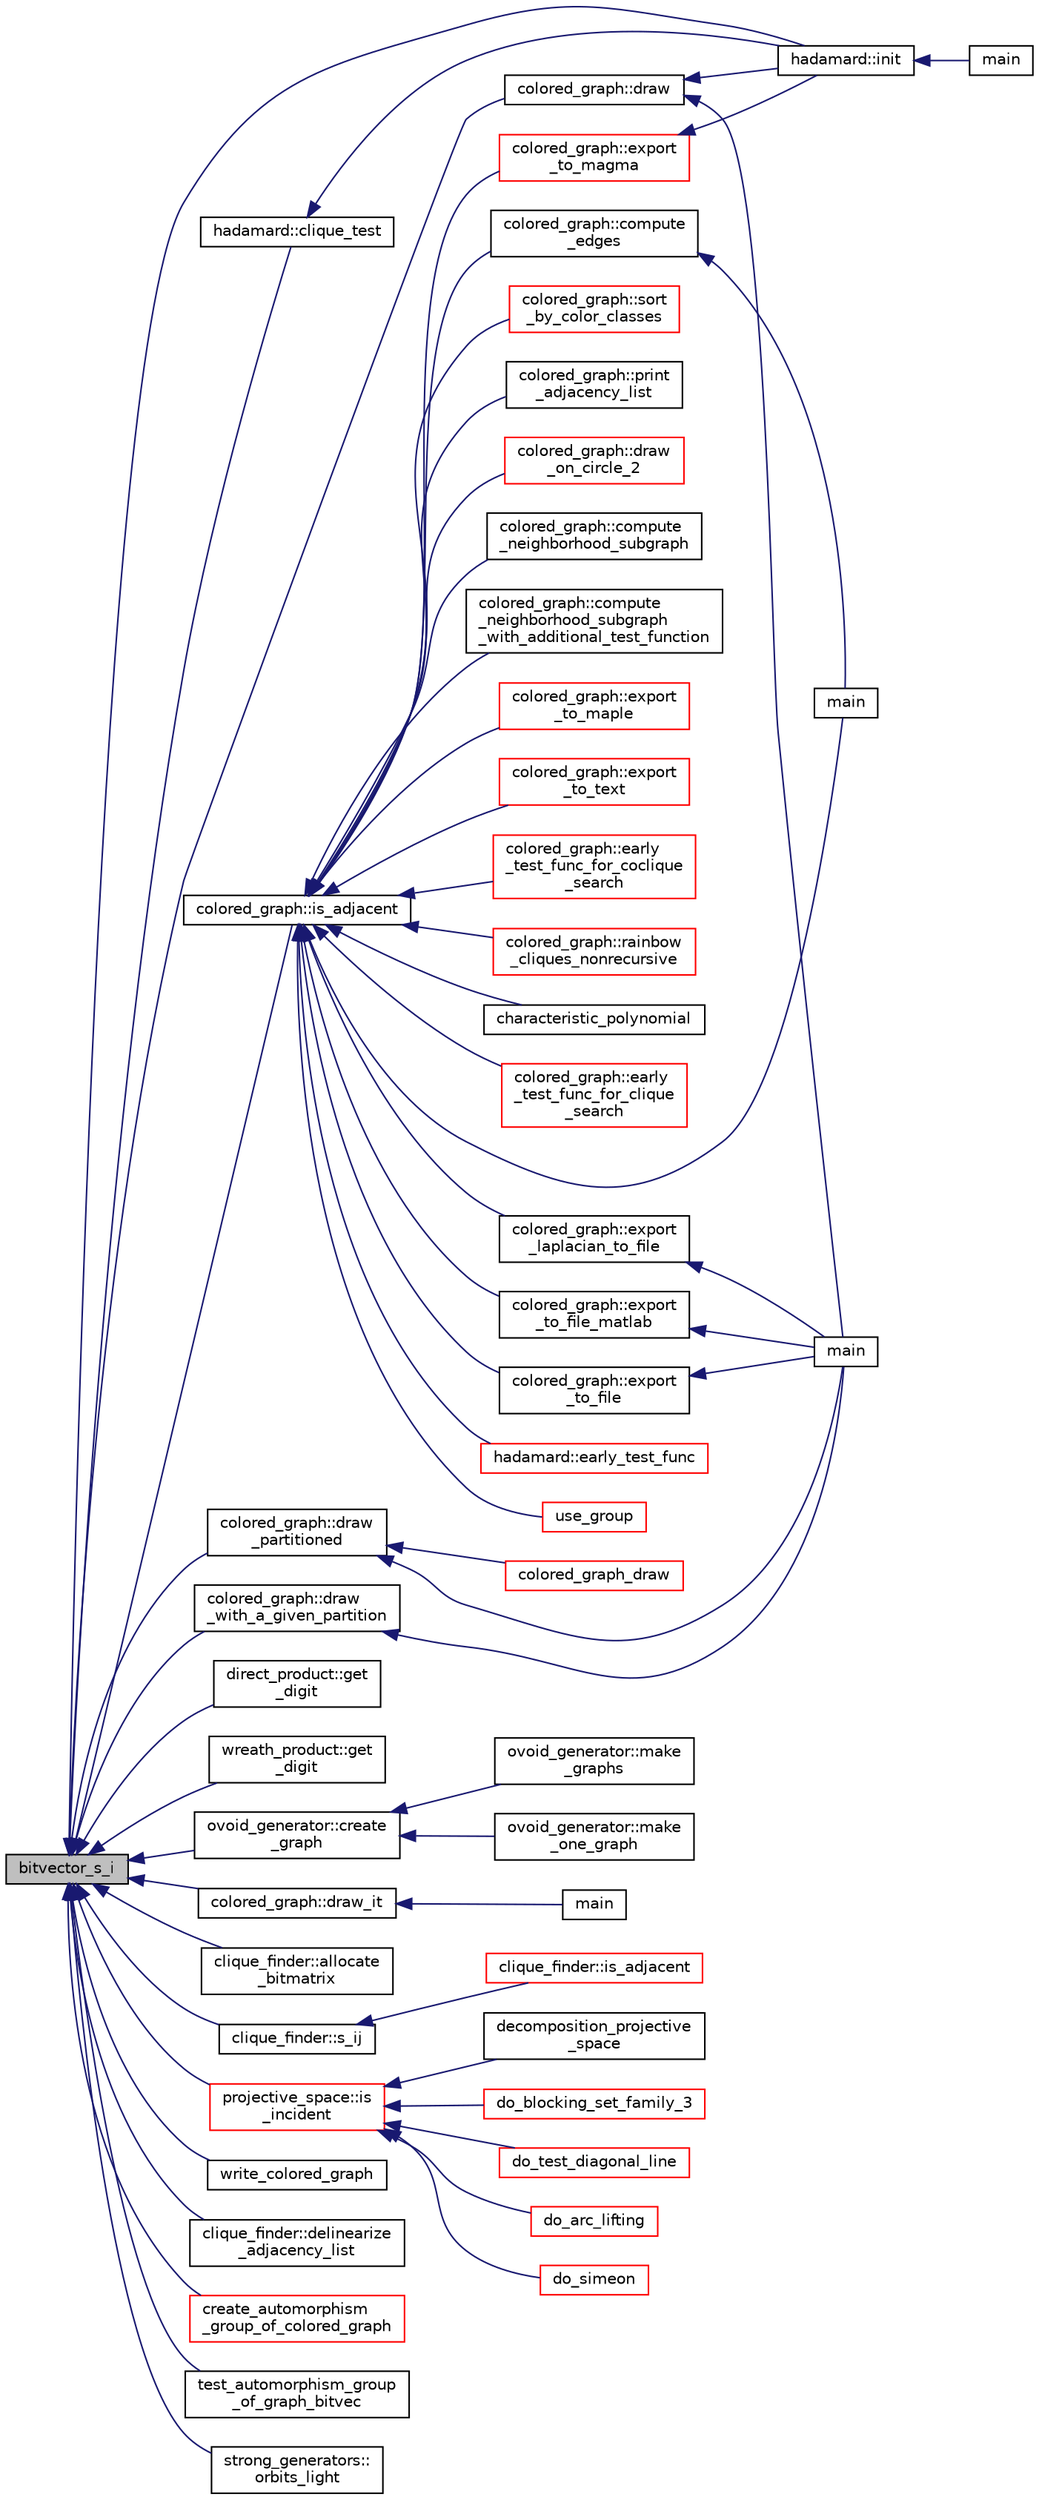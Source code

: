 digraph "bitvector_s_i"
{
  edge [fontname="Helvetica",fontsize="10",labelfontname="Helvetica",labelfontsize="10"];
  node [fontname="Helvetica",fontsize="10",shape=record];
  rankdir="LR";
  Node302 [label="bitvector_s_i",height=0.2,width=0.4,color="black", fillcolor="grey75", style="filled", fontcolor="black"];
  Node302 -> Node303 [dir="back",color="midnightblue",fontsize="10",style="solid",fontname="Helvetica"];
  Node303 [label="hadamard::init",height=0.2,width=0.4,color="black", fillcolor="white", style="filled",URL="$d7/dbb/classhadamard.html#a16af359850b8bdd0d2a73e260d496c33"];
  Node303 -> Node304 [dir="back",color="midnightblue",fontsize="10",style="solid",fontname="Helvetica"];
  Node304 [label="main",height=0.2,width=0.4,color="black", fillcolor="white", style="filled",URL="$dd/d1d/hadamard_8_c.html#a3c04138a5bfe5d72780bb7e82a18e627"];
  Node302 -> Node305 [dir="back",color="midnightblue",fontsize="10",style="solid",fontname="Helvetica"];
  Node305 [label="hadamard::clique_test",height=0.2,width=0.4,color="black", fillcolor="white", style="filled",URL="$d7/dbb/classhadamard.html#a2f9f095c9f78d125e764354279820fd5"];
  Node305 -> Node303 [dir="back",color="midnightblue",fontsize="10",style="solid",fontname="Helvetica"];
  Node302 -> Node306 [dir="back",color="midnightblue",fontsize="10",style="solid",fontname="Helvetica"];
  Node306 [label="direct_product::get\l_digit",height=0.2,width=0.4,color="black", fillcolor="white", style="filled",URL="$dc/daf/classdirect__product.html#a642889fda2ebfbcfbe929df3894a9461"];
  Node302 -> Node307 [dir="back",color="midnightblue",fontsize="10",style="solid",fontname="Helvetica"];
  Node307 [label="wreath_product::get\l_digit",height=0.2,width=0.4,color="black", fillcolor="white", style="filled",URL="$d8/dfa/classwreath__product.html#a81c103f7723ce8eae5b8c6f8fe3bd65e"];
  Node302 -> Node308 [dir="back",color="midnightblue",fontsize="10",style="solid",fontname="Helvetica"];
  Node308 [label="ovoid_generator::create\l_graph",height=0.2,width=0.4,color="black", fillcolor="white", style="filled",URL="$d3/daf/classovoid__generator.html#a7c2583a76698e979ed9e74d110114652"];
  Node308 -> Node309 [dir="back",color="midnightblue",fontsize="10",style="solid",fontname="Helvetica"];
  Node309 [label="ovoid_generator::make\l_graphs",height=0.2,width=0.4,color="black", fillcolor="white", style="filled",URL="$d3/daf/classovoid__generator.html#ad231178badc9e58ed4a0d61f6f7adabc"];
  Node308 -> Node310 [dir="back",color="midnightblue",fontsize="10",style="solid",fontname="Helvetica"];
  Node310 [label="ovoid_generator::make\l_one_graph",height=0.2,width=0.4,color="black", fillcolor="white", style="filled",URL="$d3/daf/classovoid__generator.html#a2954bc30f73d246408d8907307e18a42"];
  Node302 -> Node311 [dir="back",color="midnightblue",fontsize="10",style="solid",fontname="Helvetica"];
  Node311 [label="colored_graph::draw",height=0.2,width=0.4,color="black", fillcolor="white", style="filled",URL="$dc/de2/classcolored__graph.html#ac5fd42765545792be5d4533b782e3320"];
  Node311 -> Node303 [dir="back",color="midnightblue",fontsize="10",style="solid",fontname="Helvetica"];
  Node311 -> Node312 [dir="back",color="midnightblue",fontsize="10",style="solid",fontname="Helvetica"];
  Node312 [label="main",height=0.2,width=0.4,color="black", fillcolor="white", style="filled",URL="$d2/dfa/draw__colored__graph_8_c.html#a3c04138a5bfe5d72780bb7e82a18e627"];
  Node302 -> Node313 [dir="back",color="midnightblue",fontsize="10",style="solid",fontname="Helvetica"];
  Node313 [label="colored_graph::draw\l_with_a_given_partition",height=0.2,width=0.4,color="black", fillcolor="white", style="filled",URL="$dc/de2/classcolored__graph.html#a258eaac656baacbcbc064a933f7f11b0"];
  Node313 -> Node312 [dir="back",color="midnightblue",fontsize="10",style="solid",fontname="Helvetica"];
  Node302 -> Node314 [dir="back",color="midnightblue",fontsize="10",style="solid",fontname="Helvetica"];
  Node314 [label="colored_graph::draw\l_partitioned",height=0.2,width=0.4,color="black", fillcolor="white", style="filled",URL="$dc/de2/classcolored__graph.html#a244dcd80d20f6eeddd537a48a1541f96"];
  Node314 -> Node315 [dir="back",color="midnightblue",fontsize="10",style="solid",fontname="Helvetica"];
  Node315 [label="colored_graph_draw",height=0.2,width=0.4,color="red", fillcolor="white", style="filled",URL="$d7/d7e/graph__theory_8h.html#ae8b578b6d3c09c831d76dd38e866d82a"];
  Node314 -> Node312 [dir="back",color="midnightblue",fontsize="10",style="solid",fontname="Helvetica"];
  Node302 -> Node317 [dir="back",color="midnightblue",fontsize="10",style="solid",fontname="Helvetica"];
  Node317 [label="colored_graph::draw_it",height=0.2,width=0.4,color="black", fillcolor="white", style="filled",URL="$dc/de2/classcolored__graph.html#a127bc92b3de713dda9f14651dad2fd57"];
  Node317 -> Node318 [dir="back",color="midnightblue",fontsize="10",style="solid",fontname="Helvetica"];
  Node318 [label="main",height=0.2,width=0.4,color="black", fillcolor="white", style="filled",URL="$dc/dbc/solve__diophant_8_c.html#a3c04138a5bfe5d72780bb7e82a18e627"];
  Node302 -> Node319 [dir="back",color="midnightblue",fontsize="10",style="solid",fontname="Helvetica"];
  Node319 [label="colored_graph::is_adjacent",height=0.2,width=0.4,color="black", fillcolor="white", style="filled",URL="$dc/de2/classcolored__graph.html#ac13cc7a798c3ee11bef01f01c8eab061"];
  Node319 -> Node320 [dir="back",color="midnightblue",fontsize="10",style="solid",fontname="Helvetica"];
  Node320 [label="hadamard::early_test_func",height=0.2,width=0.4,color="red", fillcolor="white", style="filled",URL="$d7/dbb/classhadamard.html#a299a7a683de28326c93c8fd5b9545144"];
  Node319 -> Node323 [dir="back",color="midnightblue",fontsize="10",style="solid",fontname="Helvetica"];
  Node323 [label="use_group",height=0.2,width=0.4,color="red", fillcolor="white", style="filled",URL="$d9/d9f/all__cliques_8_c.html#aba62531e97173264c39afe2c7857af31"];
  Node319 -> Node325 [dir="back",color="midnightblue",fontsize="10",style="solid",fontname="Helvetica"];
  Node325 [label="main",height=0.2,width=0.4,color="black", fillcolor="white", style="filled",URL="$d9/dfa/all__cycles_8_c.html#a3c04138a5bfe5d72780bb7e82a18e627"];
  Node319 -> Node326 [dir="back",color="midnightblue",fontsize="10",style="solid",fontname="Helvetica"];
  Node326 [label="colored_graph::sort\l_by_color_classes",height=0.2,width=0.4,color="red", fillcolor="white", style="filled",URL="$dc/de2/classcolored__graph.html#a0d2f69593524ce6a4d8b25975f484d27"];
  Node319 -> Node328 [dir="back",color="midnightblue",fontsize="10",style="solid",fontname="Helvetica"];
  Node328 [label="colored_graph::print\l_adjacency_list",height=0.2,width=0.4,color="black", fillcolor="white", style="filled",URL="$dc/de2/classcolored__graph.html#a9f05377d37929050e4c82cc1a3d65967"];
  Node319 -> Node329 [dir="back",color="midnightblue",fontsize="10",style="solid",fontname="Helvetica"];
  Node329 [label="colored_graph::draw\l_on_circle_2",height=0.2,width=0.4,color="red", fillcolor="white", style="filled",URL="$dc/de2/classcolored__graph.html#a5491c0aa5ba7e60fb694fe7fbbc5ce8a"];
  Node319 -> Node331 [dir="back",color="midnightblue",fontsize="10",style="solid",fontname="Helvetica"];
  Node331 [label="colored_graph::compute\l_neighborhood_subgraph",height=0.2,width=0.4,color="black", fillcolor="white", style="filled",URL="$dc/de2/classcolored__graph.html#abea9e2c972a799ae17763b8faad9c37a"];
  Node319 -> Node332 [dir="back",color="midnightblue",fontsize="10",style="solid",fontname="Helvetica"];
  Node332 [label="colored_graph::compute\l_neighborhood_subgraph\l_with_additional_test_function",height=0.2,width=0.4,color="black", fillcolor="white", style="filled",URL="$dc/de2/classcolored__graph.html#a8f463f37779583b7d4fed1ac35097c2c"];
  Node319 -> Node333 [dir="back",color="midnightblue",fontsize="10",style="solid",fontname="Helvetica"];
  Node333 [label="colored_graph::export\l_to_magma",height=0.2,width=0.4,color="red", fillcolor="white", style="filled",URL="$dc/de2/classcolored__graph.html#a766c05f1b628f86b4de896bce33ec0f2"];
  Node333 -> Node303 [dir="back",color="midnightblue",fontsize="10",style="solid",fontname="Helvetica"];
  Node319 -> Node334 [dir="back",color="midnightblue",fontsize="10",style="solid",fontname="Helvetica"];
  Node334 [label="colored_graph::export\l_to_maple",height=0.2,width=0.4,color="red", fillcolor="white", style="filled",URL="$dc/de2/classcolored__graph.html#ae057d3dade40dc411c8fc59b3da5c3d7"];
  Node319 -> Node336 [dir="back",color="midnightblue",fontsize="10",style="solid",fontname="Helvetica"];
  Node336 [label="colored_graph::export\l_to_text",height=0.2,width=0.4,color="red", fillcolor="white", style="filled",URL="$dc/de2/classcolored__graph.html#a3fb96af274568dd044df8e1e0f973202"];
  Node319 -> Node337 [dir="back",color="midnightblue",fontsize="10",style="solid",fontname="Helvetica"];
  Node337 [label="colored_graph::export\l_laplacian_to_file",height=0.2,width=0.4,color="black", fillcolor="white", style="filled",URL="$dc/de2/classcolored__graph.html#a497d62a41adacc9650c83f6d8629608b"];
  Node337 -> Node312 [dir="back",color="midnightblue",fontsize="10",style="solid",fontname="Helvetica"];
  Node319 -> Node338 [dir="back",color="midnightblue",fontsize="10",style="solid",fontname="Helvetica"];
  Node338 [label="colored_graph::export\l_to_file_matlab",height=0.2,width=0.4,color="black", fillcolor="white", style="filled",URL="$dc/de2/classcolored__graph.html#a07a854d04202de45bb78cd9ae6efd521"];
  Node338 -> Node312 [dir="back",color="midnightblue",fontsize="10",style="solid",fontname="Helvetica"];
  Node319 -> Node339 [dir="back",color="midnightblue",fontsize="10",style="solid",fontname="Helvetica"];
  Node339 [label="colored_graph::early\l_test_func_for_coclique\l_search",height=0.2,width=0.4,color="red", fillcolor="white", style="filled",URL="$dc/de2/classcolored__graph.html#a0d66f950aadf478e4e02729c5a02e0cf"];
  Node319 -> Node341 [dir="back",color="midnightblue",fontsize="10",style="solid",fontname="Helvetica"];
  Node341 [label="colored_graph::rainbow\l_cliques_nonrecursive",height=0.2,width=0.4,color="red", fillcolor="white", style="filled",URL="$dc/de2/classcolored__graph.html#a5d74cba02be84471c6851912b0e2b49f"];
  Node319 -> Node343 [dir="back",color="midnightblue",fontsize="10",style="solid",fontname="Helvetica"];
  Node343 [label="characteristic_polynomial",height=0.2,width=0.4,color="black", fillcolor="white", style="filled",URL="$d2/dfa/draw__colored__graph_8_c.html#a62228dd6db2b90823a89d107af4b5d7a"];
  Node319 -> Node344 [dir="back",color="midnightblue",fontsize="10",style="solid",fontname="Helvetica"];
  Node344 [label="colored_graph::compute\l_edges",height=0.2,width=0.4,color="black", fillcolor="white", style="filled",URL="$dc/de2/classcolored__graph.html#a96fc94940e35bc6e6951bc355b48e5be"];
  Node344 -> Node325 [dir="back",color="midnightblue",fontsize="10",style="solid",fontname="Helvetica"];
  Node319 -> Node345 [dir="back",color="midnightblue",fontsize="10",style="solid",fontname="Helvetica"];
  Node345 [label="colored_graph::export\l_to_file",height=0.2,width=0.4,color="black", fillcolor="white", style="filled",URL="$dc/de2/classcolored__graph.html#a51fe2bb2a48069027ffef04450678b13"];
  Node345 -> Node312 [dir="back",color="midnightblue",fontsize="10",style="solid",fontname="Helvetica"];
  Node319 -> Node346 [dir="back",color="midnightblue",fontsize="10",style="solid",fontname="Helvetica"];
  Node346 [label="colored_graph::early\l_test_func_for_clique\l_search",height=0.2,width=0.4,color="red", fillcolor="white", style="filled",URL="$dc/de2/classcolored__graph.html#a1b241a243ef5c2d39d910403d28a083c"];
  Node302 -> Node348 [dir="back",color="midnightblue",fontsize="10",style="solid",fontname="Helvetica"];
  Node348 [label="clique_finder::allocate\l_bitmatrix",height=0.2,width=0.4,color="black", fillcolor="white", style="filled",URL="$dc/d82/classclique__finder.html#a5ea4dab945831a435626a18d2e0a1ebe"];
  Node302 -> Node349 [dir="back",color="midnightblue",fontsize="10",style="solid",fontname="Helvetica"];
  Node349 [label="clique_finder::s_ij",height=0.2,width=0.4,color="black", fillcolor="white", style="filled",URL="$dc/d82/classclique__finder.html#acf6a483e2606040f80042b9de80e4b7b"];
  Node349 -> Node350 [dir="back",color="midnightblue",fontsize="10",style="solid",fontname="Helvetica"];
  Node350 [label="clique_finder::is_adjacent",height=0.2,width=0.4,color="red", fillcolor="white", style="filled",URL="$dc/d82/classclique__finder.html#aa7d5513917099f0382cca14b9848360f"];
  Node302 -> Node360 [dir="back",color="midnightblue",fontsize="10",style="solid",fontname="Helvetica"];
  Node360 [label="projective_space::is\l_incident",height=0.2,width=0.4,color="red", fillcolor="white", style="filled",URL="$d2/d17/classprojective__space.html#a225780a9f3d266bc425b3be0cf5bc0ff"];
  Node360 -> Node361 [dir="back",color="midnightblue",fontsize="10",style="solid",fontname="Helvetica"];
  Node361 [label="do_arc_lifting",height=0.2,width=0.4,color="red", fillcolor="white", style="filled",URL="$d2/dd6/k__arc__lifting_8_c.html#a9dd2186104f15f40ba5f5d415f4c2976"];
  Node360 -> Node364 [dir="back",color="midnightblue",fontsize="10",style="solid",fontname="Helvetica"];
  Node364 [label="do_simeon",height=0.2,width=0.4,color="red", fillcolor="white", style="filled",URL="$d5/d13/simeon_8_c.html#a36cf3f9cb484fa44da7a7dfcbe9385d0"];
  Node360 -> Node366 [dir="back",color="midnightblue",fontsize="10",style="solid",fontname="Helvetica"];
  Node366 [label="decomposition_projective\l_space",height=0.2,width=0.4,color="black", fillcolor="white", style="filled",URL="$df/d74/tl__geometry_8h.html#a82c6b40b3138e3e5bae2299d49680ac1"];
  Node360 -> Node367 [dir="back",color="midnightblue",fontsize="10",style="solid",fontname="Helvetica"];
  Node367 [label="do_blocking_set_family_3",height=0.2,width=0.4,color="red", fillcolor="white", style="filled",URL="$d4/d67/geometry_8h.html#ae952cf1470f33232439be751e56a07b3"];
  Node360 -> Node369 [dir="back",color="midnightblue",fontsize="10",style="solid",fontname="Helvetica"];
  Node369 [label="do_test_diagonal_line",height=0.2,width=0.4,color="red", fillcolor="white", style="filled",URL="$d4/d67/geometry_8h.html#a031abbb55d1cba39a58b62fd49f1c755"];
  Node302 -> Node500 [dir="back",color="midnightblue",fontsize="10",style="solid",fontname="Helvetica"];
  Node500 [label="write_colored_graph",height=0.2,width=0.4,color="black", fillcolor="white", style="filled",URL="$d5/d87/globals_8h.html#ad8f46c04217ce06659cce8eef93df0b4"];
  Node302 -> Node501 [dir="back",color="midnightblue",fontsize="10",style="solid",fontname="Helvetica"];
  Node501 [label="clique_finder::delinearize\l_adjacency_list",height=0.2,width=0.4,color="black", fillcolor="white", style="filled",URL="$dc/d82/classclique__finder.html#a36fdb55ac89d6f883cfaa2c2cf642fb2"];
  Node302 -> Node502 [dir="back",color="midnightblue",fontsize="10",style="solid",fontname="Helvetica"];
  Node502 [label="create_automorphism\l_group_of_colored_graph",height=0.2,width=0.4,color="red", fillcolor="white", style="filled",URL="$dc/dd4/group__actions_8h.html#a6a632229ec3b79b6c0797e33e549c586"];
  Node302 -> Node504 [dir="back",color="midnightblue",fontsize="10",style="solid",fontname="Helvetica"];
  Node504 [label="test_automorphism_group\l_of_graph_bitvec",height=0.2,width=0.4,color="black", fillcolor="white", style="filled",URL="$dc/dd4/group__actions_8h.html#a2e0b825af702a050bcceab8f5f4ae40d"];
  Node302 -> Node505 [dir="back",color="midnightblue",fontsize="10",style="solid",fontname="Helvetica"];
  Node505 [label="strong_generators::\lorbits_light",height=0.2,width=0.4,color="black", fillcolor="white", style="filled",URL="$dc/d09/classstrong__generators.html#aea6b67ded330adf1b74fe916707c9b0e"];
}
